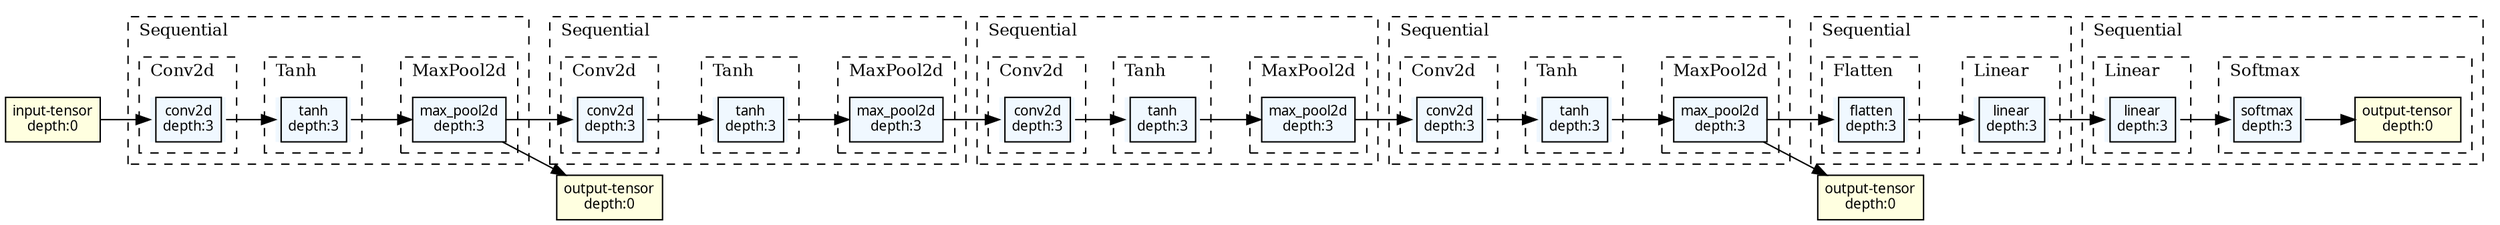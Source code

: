 strict digraph model {
	graph [ordering=in rankdir=LR size="31.5,31.5"]
	node [align=left fontname="Linux libertine" fontsize=10 height=0.2 margin=0 ranksep=0.1 shape=plaintext style=filled]
	edge [fontsize=10]
	0 [label=<
                    <TABLE BORDER="0" CELLBORDER="1"
                    CELLSPACING="0" CELLPADDING="4">
                        <TR><TD>input-tensor<BR/>depth:0</TD></TR>
                    </TABLE>> fillcolor=lightyellow]
	subgraph cluster_2 {
		fontsize=12 label=Sequential labeljust=l style=dashed
		subgraph cluster_3 {
			fontsize=12 label=Conv2d labeljust=l style=dashed
			1 [label=<
                    <TABLE BORDER="0" CELLBORDER="1"
                    CELLSPACING="0" CELLPADDING="4">
                        <TR><TD>conv2d<BR/>depth:3</TD></TR>
                    </TABLE>> fillcolor=aliceblue]
		}
		subgraph cluster_4 {
			fontsize=12 label=Tanh labeljust=l style=dashed
			2 [label=<
                    <TABLE BORDER="0" CELLBORDER="1"
                    CELLSPACING="0" CELLPADDING="4">
                        <TR><TD>tanh<BR/>depth:3</TD></TR>
                    </TABLE>> fillcolor=aliceblue]
		}
		subgraph cluster_5 {
			fontsize=12 label=MaxPool2d labeljust=l style=dashed
			3 [label=<
                    <TABLE BORDER="0" CELLBORDER="1"
                    CELLSPACING="0" CELLPADDING="4">
                        <TR><TD>max_pool2d<BR/>depth:3</TD></TR>
                    </TABLE>> fillcolor=aliceblue]
		}
	}
	subgraph cluster_6 {
		fontsize=12 label=Sequential labeljust=l style=dashed
		subgraph cluster_7 {
			fontsize=12 label=Conv2d labeljust=l style=dashed
			4 [label=<
                    <TABLE BORDER="0" CELLBORDER="1"
                    CELLSPACING="0" CELLPADDING="4">
                        <TR><TD>conv2d<BR/>depth:3</TD></TR>
                    </TABLE>> fillcolor=aliceblue]
		}
		subgraph cluster_8 {
			fontsize=12 label=Tanh labeljust=l style=dashed
			5 [label=<
                    <TABLE BORDER="0" CELLBORDER="1"
                    CELLSPACING="0" CELLPADDING="4">
                        <TR><TD>tanh<BR/>depth:3</TD></TR>
                    </TABLE>> fillcolor=aliceblue]
		}
		subgraph cluster_9 {
			fontsize=12 label=MaxPool2d labeljust=l style=dashed
			6 [label=<
                    <TABLE BORDER="0" CELLBORDER="1"
                    CELLSPACING="0" CELLPADDING="4">
                        <TR><TD>max_pool2d<BR/>depth:3</TD></TR>
                    </TABLE>> fillcolor=aliceblue]
		}
	}
	subgraph cluster_10 {
		fontsize=12 label=Sequential labeljust=l style=dashed
		subgraph cluster_11 {
			fontsize=12 label=Conv2d labeljust=l style=dashed
			7 [label=<
                    <TABLE BORDER="0" CELLBORDER="1"
                    CELLSPACING="0" CELLPADDING="4">
                        <TR><TD>conv2d<BR/>depth:3</TD></TR>
                    </TABLE>> fillcolor=aliceblue]
		}
		subgraph cluster_12 {
			fontsize=12 label=Tanh labeljust=l style=dashed
			8 [label=<
                    <TABLE BORDER="0" CELLBORDER="1"
                    CELLSPACING="0" CELLPADDING="4">
                        <TR><TD>tanh<BR/>depth:3</TD></TR>
                    </TABLE>> fillcolor=aliceblue]
		}
		subgraph cluster_13 {
			fontsize=12 label=MaxPool2d labeljust=l style=dashed
			9 [label=<
                    <TABLE BORDER="0" CELLBORDER="1"
                    CELLSPACING="0" CELLPADDING="4">
                        <TR><TD>max_pool2d<BR/>depth:3</TD></TR>
                    </TABLE>> fillcolor=aliceblue]
		}
	}
	subgraph cluster_14 {
		fontsize=12 label=Sequential labeljust=l style=dashed
		subgraph cluster_15 {
			fontsize=12 label=Conv2d labeljust=l style=dashed
			10 [label=<
                    <TABLE BORDER="0" CELLBORDER="1"
                    CELLSPACING="0" CELLPADDING="4">
                        <TR><TD>conv2d<BR/>depth:3</TD></TR>
                    </TABLE>> fillcolor=aliceblue]
		}
		subgraph cluster_16 {
			fontsize=12 label=Tanh labeljust=l style=dashed
			11 [label=<
                    <TABLE BORDER="0" CELLBORDER="1"
                    CELLSPACING="0" CELLPADDING="4">
                        <TR><TD>tanh<BR/>depth:3</TD></TR>
                    </TABLE>> fillcolor=aliceblue]
		}
		subgraph cluster_17 {
			fontsize=12 label=MaxPool2d labeljust=l style=dashed
			12 [label=<
                    <TABLE BORDER="0" CELLBORDER="1"
                    CELLSPACING="0" CELLPADDING="4">
                        <TR><TD>max_pool2d<BR/>depth:3</TD></TR>
                    </TABLE>> fillcolor=aliceblue]
		}
	}
	subgraph cluster_18 {
		fontsize=12 label=Sequential labeljust=l style=dashed
		subgraph cluster_19 {
			fontsize=12 label=Flatten labeljust=l style=dashed
			13 [label=<
                    <TABLE BORDER="0" CELLBORDER="1"
                    CELLSPACING="0" CELLPADDING="4">
                        <TR><TD>flatten<BR/>depth:3</TD></TR>
                    </TABLE>> fillcolor=aliceblue]
		}
		subgraph cluster_20 {
			fontsize=12 label=Linear labeljust=l style=dashed
			14 [label=<
                    <TABLE BORDER="0" CELLBORDER="1"
                    CELLSPACING="0" CELLPADDING="4">
                        <TR><TD>linear<BR/>depth:3</TD></TR>
                    </TABLE>> fillcolor=aliceblue]
		}
	}
	subgraph cluster_21 {
		fontsize=12 label=Sequential labeljust=l style=dashed
		subgraph cluster_22 {
			fontsize=12 label=Linear labeljust=l style=dashed
			15 [label=<
                    <TABLE BORDER="0" CELLBORDER="1"
                    CELLSPACING="0" CELLPADDING="4">
                        <TR><TD>linear<BR/>depth:3</TD></TR>
                    </TABLE>> fillcolor=aliceblue]
		}
		subgraph cluster_23 {
			fontsize=12 label=Softmax labeljust=l style=dashed
			16 [label=<
                    <TABLE BORDER="0" CELLBORDER="1"
                    CELLSPACING="0" CELLPADDING="4">
                        <TR><TD>softmax<BR/>depth:3</TD></TR>
                    </TABLE>> fillcolor=aliceblue]
			17 [label=<
                    <TABLE BORDER="0" CELLBORDER="1"
                    CELLSPACING="0" CELLPADDING="4">
                        <TR><TD>output-tensor<BR/>depth:0</TD></TR>
                    </TABLE>> fillcolor=lightyellow]
		}
	}
	18 [label=<
                    <TABLE BORDER="0" CELLBORDER="1"
                    CELLSPACING="0" CELLPADDING="4">
                        <TR><TD>output-tensor<BR/>depth:0</TD></TR>
                    </TABLE>> fillcolor=lightyellow]
	19 [label=<
                    <TABLE BORDER="0" CELLBORDER="1"
                    CELLSPACING="0" CELLPADDING="4">
                        <TR><TD>output-tensor<BR/>depth:0</TD></TR>
                    </TABLE>> fillcolor=lightyellow]
	0 -> 1
	1 -> 2
	2 -> 3
	3 -> 4
	4 -> 5
	5 -> 6
	6 -> 7
	7 -> 8
	8 -> 9
	9 -> 10
	10 -> 11
	11 -> 12
	12 -> 13
	13 -> 14
	14 -> 15
	15 -> 16
	16 -> 17
	3 -> 18
	12 -> 19
}
